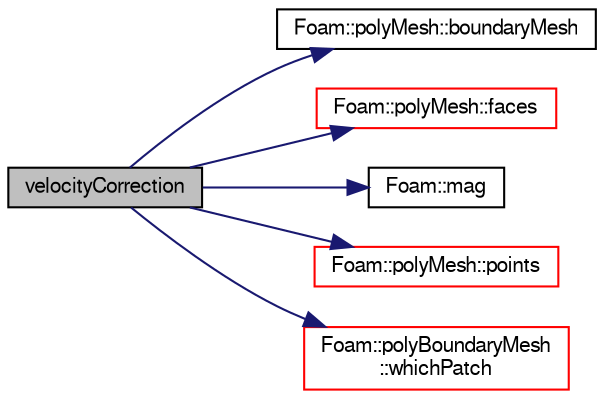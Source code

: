 digraph "velocityCorrection"
{
  bgcolor="transparent";
  edge [fontname="FreeSans",fontsize="10",labelfontname="FreeSans",labelfontsize="10"];
  node [fontname="FreeSans",fontsize="10",shape=record];
  rankdir="LR";
  Node802 [label="velocityCorrection",height=0.2,width=0.4,color="black", fillcolor="grey75", style="filled", fontcolor="black"];
  Node802 -> Node803 [color="midnightblue",fontsize="10",style="solid",fontname="FreeSans"];
  Node803 [label="Foam::polyMesh::boundaryMesh",height=0.2,width=0.4,color="black",URL="$a27410.html#a9f2b68c134340291eda6197f47f25484",tooltip="Return boundary mesh. "];
  Node802 -> Node804 [color="midnightblue",fontsize="10",style="solid",fontname="FreeSans"];
  Node804 [label="Foam::polyMesh::faces",height=0.2,width=0.4,color="red",URL="$a27410.html#a431c0a24765f0bb6d32f6a03ce0e9b57",tooltip="Return raw faces. "];
  Node802 -> Node848 [color="midnightblue",fontsize="10",style="solid",fontname="FreeSans"];
  Node848 [label="Foam::mag",height=0.2,width=0.4,color="black",URL="$a21124.html#a929da2a3fdcf3dacbbe0487d3a330dae"];
  Node802 -> Node849 [color="midnightblue",fontsize="10",style="solid",fontname="FreeSans"];
  Node849 [label="Foam::polyMesh::points",height=0.2,width=0.4,color="red",URL="$a27410.html#ac44123fc1265297c41a43c3b62fdb4c2",tooltip="Return raw points. "];
  Node802 -> Node850 [color="midnightblue",fontsize="10",style="solid",fontname="FreeSans"];
  Node850 [label="Foam::polyBoundaryMesh\l::whichPatch",height=0.2,width=0.4,color="red",URL="$a27402.html#aa2ff13fd90903c4f4cdfe81b48b2bb92",tooltip="Return patch index for a given face label. "];
}
